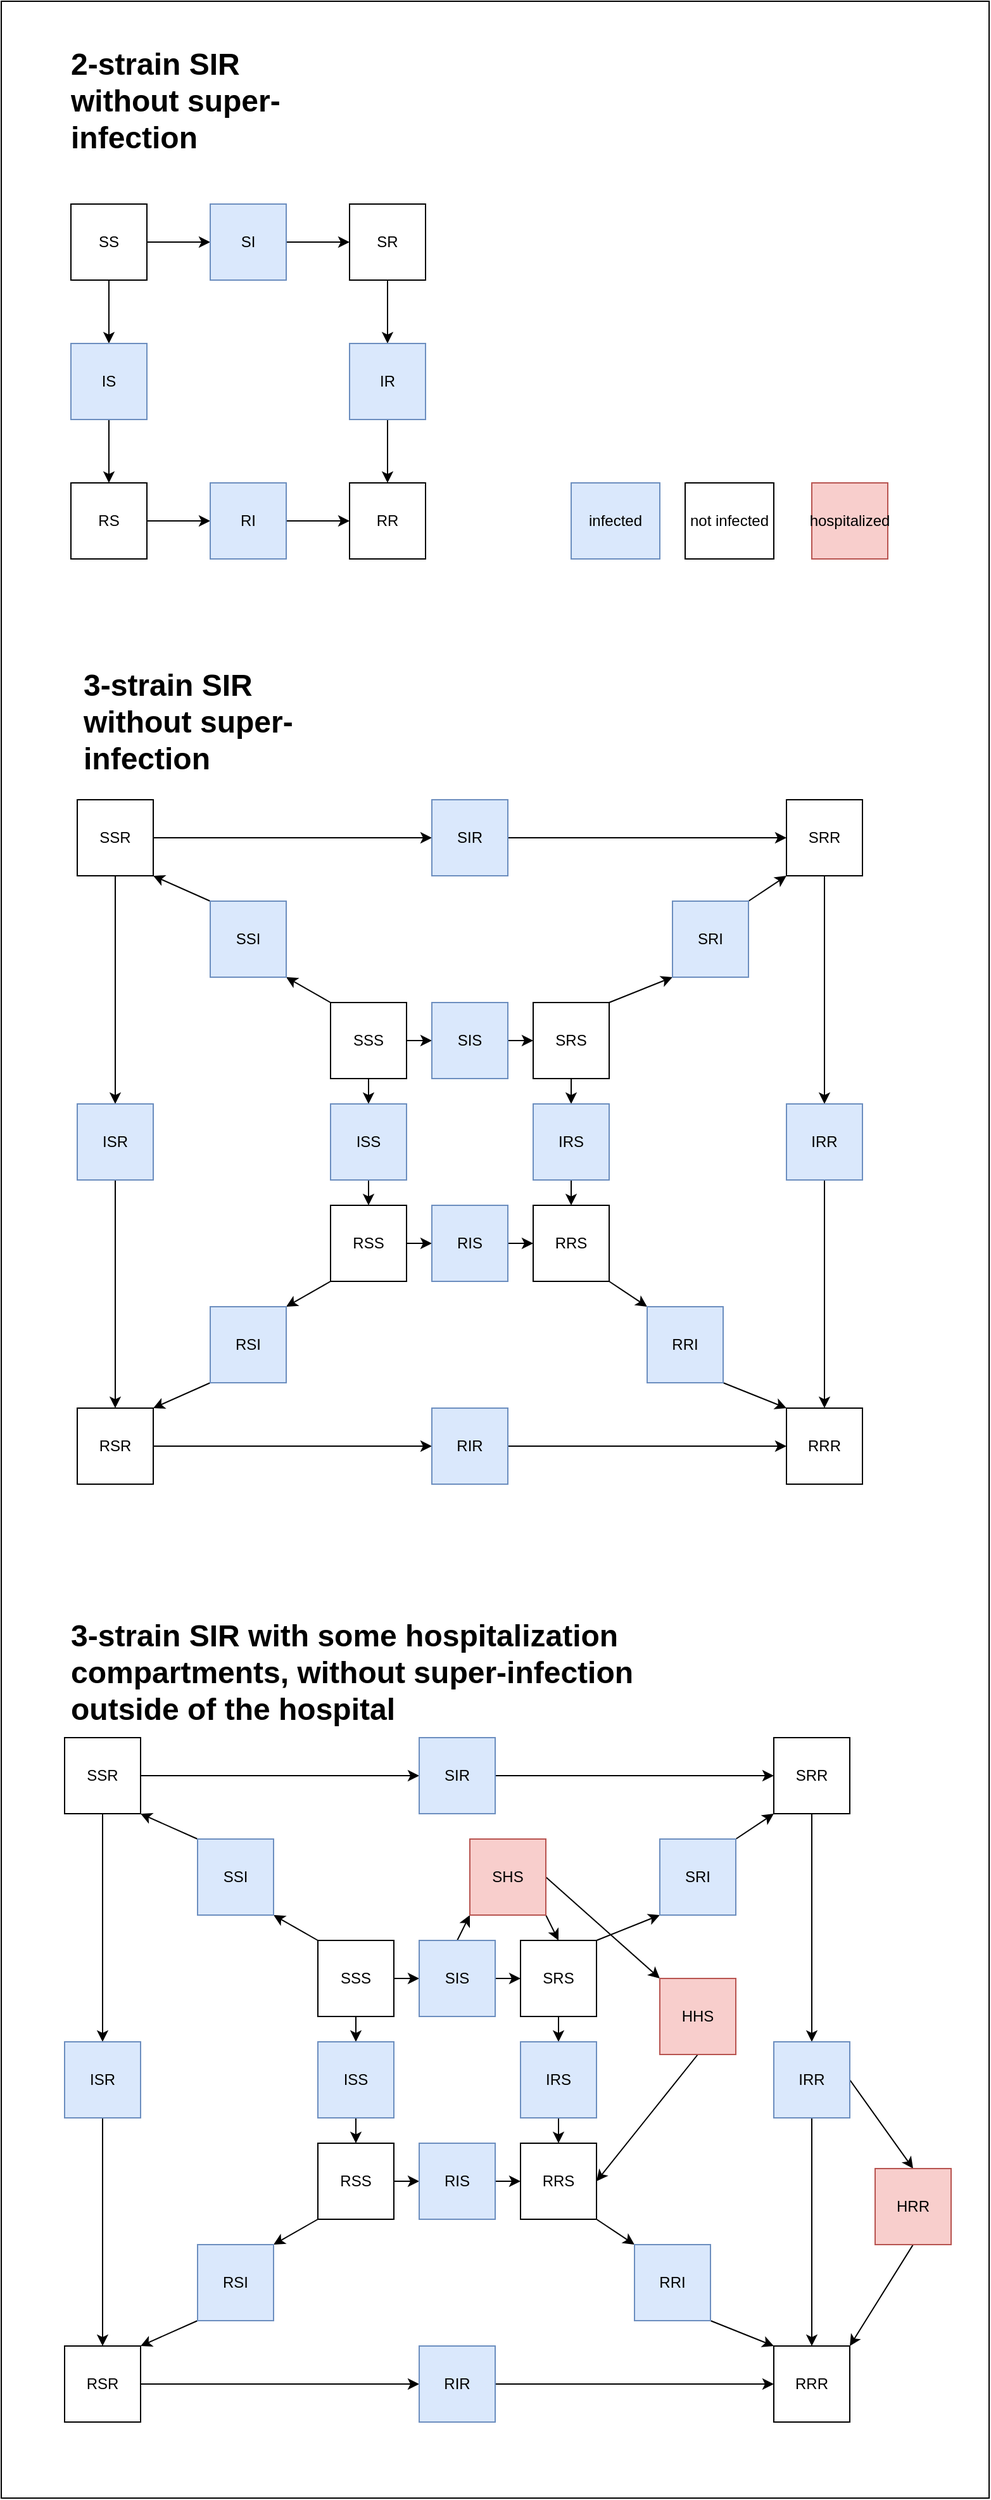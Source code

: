 <mxfile version="20.0.1" type="device"><diagram id="9pLhPjHwQv3uZ8h7ZNZZ" name="Page-1"><mxGraphModel dx="1892" dy="2324" grid="1" gridSize="10" guides="1" tooltips="1" connect="1" arrows="1" fold="1" page="1" pageScale="1" pageWidth="850" pageHeight="1100" math="0" shadow="0"><root><mxCell id="0"/><mxCell id="1" parent="0"/><mxCell id="oQEWFAO7xUo1VoA3h_6--157" value="" style="rounded=0;whiteSpace=wrap;html=1;" vertex="1" parent="1"><mxGeometry x="260" y="-520" width="780" height="1970" as="geometry"/></mxCell><mxCell id="oQEWFAO7xUo1VoA3h_6--18" style="edgeStyle=orthogonalEdgeStyle;rounded=0;orthogonalLoop=1;jettySize=auto;html=1;exitX=1;exitY=0.5;exitDx=0;exitDy=0;entryX=0;entryY=0.5;entryDx=0;entryDy=0;" edge="1" parent="1" source="oQEWFAO7xUo1VoA3h_6--1" target="oQEWFAO7xUo1VoA3h_6--2"><mxGeometry relative="1" as="geometry"/></mxCell><mxCell id="oQEWFAO7xUo1VoA3h_6--20" style="edgeStyle=orthogonalEdgeStyle;rounded=0;orthogonalLoop=1;jettySize=auto;html=1;exitX=0.5;exitY=1;exitDx=0;exitDy=0;entryX=0.5;entryY=0;entryDx=0;entryDy=0;" edge="1" parent="1" source="oQEWFAO7xUo1VoA3h_6--1" target="oQEWFAO7xUo1VoA3h_6--4"><mxGeometry relative="1" as="geometry"/></mxCell><mxCell id="oQEWFAO7xUo1VoA3h_6--74" style="rounded=0;orthogonalLoop=1;jettySize=auto;html=1;exitX=0;exitY=0;exitDx=0;exitDy=0;entryX=1;entryY=1;entryDx=0;entryDy=0;" edge="1" parent="1" source="oQEWFAO7xUo1VoA3h_6--1" target="oQEWFAO7xUo1VoA3h_6--28"><mxGeometry relative="1" as="geometry"/></mxCell><mxCell id="oQEWFAO7xUo1VoA3h_6--1" value="SSS" style="rounded=0;whiteSpace=wrap;html=1;" vertex="1" parent="1"><mxGeometry x="520" y="270" width="60" height="60" as="geometry"/></mxCell><mxCell id="oQEWFAO7xUo1VoA3h_6--19" style="edgeStyle=orthogonalEdgeStyle;rounded=0;orthogonalLoop=1;jettySize=auto;html=1;exitX=1;exitY=0.5;exitDx=0;exitDy=0;entryX=0;entryY=0.5;entryDx=0;entryDy=0;" edge="1" parent="1" source="oQEWFAO7xUo1VoA3h_6--2" target="oQEWFAO7xUo1VoA3h_6--3"><mxGeometry relative="1" as="geometry"/></mxCell><mxCell id="oQEWFAO7xUo1VoA3h_6--2" value="SIS" style="rounded=0;whiteSpace=wrap;html=1;fillColor=#dae8fc;strokeColor=#6c8ebf;" vertex="1" parent="1"><mxGeometry x="600" y="270" width="60" height="60" as="geometry"/></mxCell><mxCell id="oQEWFAO7xUo1VoA3h_6--23" style="edgeStyle=orthogonalEdgeStyle;rounded=0;orthogonalLoop=1;jettySize=auto;html=1;exitX=0.5;exitY=1;exitDx=0;exitDy=0;entryX=0.5;entryY=0;entryDx=0;entryDy=0;" edge="1" parent="1" source="oQEWFAO7xUo1VoA3h_6--3" target="oQEWFAO7xUo1VoA3h_6--6"><mxGeometry relative="1" as="geometry"/></mxCell><mxCell id="oQEWFAO7xUo1VoA3h_6--75" style="rounded=0;orthogonalLoop=1;jettySize=auto;html=1;exitX=1;exitY=0;exitDx=0;exitDy=0;entryX=0;entryY=1;entryDx=0;entryDy=0;" edge="1" parent="1" source="oQEWFAO7xUo1VoA3h_6--3" target="oQEWFAO7xUo1VoA3h_6--32"><mxGeometry relative="1" as="geometry"/></mxCell><mxCell id="oQEWFAO7xUo1VoA3h_6--3" value="SRS" style="rounded=0;whiteSpace=wrap;html=1;" vertex="1" parent="1"><mxGeometry x="680" y="270" width="60" height="60" as="geometry"/></mxCell><mxCell id="oQEWFAO7xUo1VoA3h_6--21" style="edgeStyle=orthogonalEdgeStyle;rounded=0;orthogonalLoop=1;jettySize=auto;html=1;exitX=0.5;exitY=1;exitDx=0;exitDy=0;entryX=0.5;entryY=0;entryDx=0;entryDy=0;" edge="1" parent="1" source="oQEWFAO7xUo1VoA3h_6--4" target="oQEWFAO7xUo1VoA3h_6--14"><mxGeometry relative="1" as="geometry"/></mxCell><mxCell id="oQEWFAO7xUo1VoA3h_6--4" value="ISS" style="rounded=0;whiteSpace=wrap;html=1;fillColor=#dae8fc;strokeColor=#6c8ebf;" vertex="1" parent="1"><mxGeometry x="520" y="350" width="60" height="60" as="geometry"/></mxCell><mxCell id="oQEWFAO7xUo1VoA3h_6--25" style="edgeStyle=orthogonalEdgeStyle;rounded=0;orthogonalLoop=1;jettySize=auto;html=1;exitX=0.5;exitY=1;exitDx=0;exitDy=0;entryX=0.5;entryY=0;entryDx=0;entryDy=0;" edge="1" parent="1" source="oQEWFAO7xUo1VoA3h_6--6" target="oQEWFAO7xUo1VoA3h_6--16"><mxGeometry relative="1" as="geometry"/></mxCell><mxCell id="oQEWFAO7xUo1VoA3h_6--6" value="IRS" style="rounded=0;whiteSpace=wrap;html=1;fillColor=#dae8fc;strokeColor=#6c8ebf;" vertex="1" parent="1"><mxGeometry x="680" y="350" width="60" height="60" as="geometry"/></mxCell><mxCell id="oQEWFAO7xUo1VoA3h_6--22" style="edgeStyle=orthogonalEdgeStyle;rounded=0;orthogonalLoop=1;jettySize=auto;html=1;exitX=1;exitY=0.5;exitDx=0;exitDy=0;entryX=0;entryY=0.5;entryDx=0;entryDy=0;" edge="1" parent="1" source="oQEWFAO7xUo1VoA3h_6--14" target="oQEWFAO7xUo1VoA3h_6--15"><mxGeometry relative="1" as="geometry"/></mxCell><mxCell id="oQEWFAO7xUo1VoA3h_6--76" style="rounded=0;orthogonalLoop=1;jettySize=auto;html=1;exitX=0;exitY=1;exitDx=0;exitDy=0;entryX=1;entryY=0;entryDx=0;entryDy=0;" edge="1" parent="1" source="oQEWFAO7xUo1VoA3h_6--14" target="oQEWFAO7xUo1VoA3h_6--38"><mxGeometry relative="1" as="geometry"/></mxCell><mxCell id="oQEWFAO7xUo1VoA3h_6--14" value="RSS" style="rounded=0;whiteSpace=wrap;html=1;" vertex="1" parent="1"><mxGeometry x="520" y="430" width="60" height="60" as="geometry"/></mxCell><mxCell id="oQEWFAO7xUo1VoA3h_6--24" style="edgeStyle=orthogonalEdgeStyle;rounded=0;orthogonalLoop=1;jettySize=auto;html=1;exitX=1;exitY=0.5;exitDx=0;exitDy=0;entryX=0;entryY=0.5;entryDx=0;entryDy=0;" edge="1" parent="1" source="oQEWFAO7xUo1VoA3h_6--15" target="oQEWFAO7xUo1VoA3h_6--16"><mxGeometry relative="1" as="geometry"/></mxCell><mxCell id="oQEWFAO7xUo1VoA3h_6--15" value="RIS" style="rounded=0;whiteSpace=wrap;html=1;fillColor=#dae8fc;strokeColor=#6c8ebf;" vertex="1" parent="1"><mxGeometry x="600" y="430" width="60" height="60" as="geometry"/></mxCell><mxCell id="oQEWFAO7xUo1VoA3h_6--83" style="edgeStyle=none;rounded=0;orthogonalLoop=1;jettySize=auto;html=1;exitX=1;exitY=1;exitDx=0;exitDy=0;entryX=0;entryY=0;entryDx=0;entryDy=0;" edge="1" parent="1" source="oQEWFAO7xUo1VoA3h_6--16" target="oQEWFAO7xUo1VoA3h_6--41"><mxGeometry relative="1" as="geometry"/></mxCell><mxCell id="oQEWFAO7xUo1VoA3h_6--16" value="RRS" style="rounded=0;whiteSpace=wrap;html=1;" vertex="1" parent="1"><mxGeometry x="680" y="430" width="60" height="60" as="geometry"/></mxCell><mxCell id="oQEWFAO7xUo1VoA3h_6--80" style="edgeStyle=none;rounded=0;orthogonalLoop=1;jettySize=auto;html=1;exitX=0;exitY=0;exitDx=0;exitDy=0;entryX=1;entryY=1;entryDx=0;entryDy=0;" edge="1" parent="1" source="oQEWFAO7xUo1VoA3h_6--28" target="oQEWFAO7xUo1VoA3h_6--60"><mxGeometry relative="1" as="geometry"/></mxCell><mxCell id="oQEWFAO7xUo1VoA3h_6--28" value="SSI" style="rounded=0;whiteSpace=wrap;html=1;fillColor=#dae8fc;strokeColor=#6c8ebf;" vertex="1" parent="1"><mxGeometry x="425" y="190" width="60" height="60" as="geometry"/></mxCell><mxCell id="oQEWFAO7xUo1VoA3h_6--81" style="edgeStyle=none;rounded=0;orthogonalLoop=1;jettySize=auto;html=1;exitX=1;exitY=0;exitDx=0;exitDy=0;entryX=0;entryY=1;entryDx=0;entryDy=0;" edge="1" parent="1" source="oQEWFAO7xUo1VoA3h_6--32" target="oQEWFAO7xUo1VoA3h_6--64"><mxGeometry relative="1" as="geometry"/></mxCell><mxCell id="oQEWFAO7xUo1VoA3h_6--32" value="SRI" style="rounded=0;whiteSpace=wrap;html=1;fillColor=#dae8fc;strokeColor=#6c8ebf;" vertex="1" parent="1"><mxGeometry x="790" y="190" width="60" height="60" as="geometry"/></mxCell><mxCell id="oQEWFAO7xUo1VoA3h_6--78" style="edgeStyle=none;rounded=0;orthogonalLoop=1;jettySize=auto;html=1;exitX=0;exitY=1;exitDx=0;exitDy=0;entryX=1;entryY=0;entryDx=0;entryDy=0;" edge="1" parent="1" source="oQEWFAO7xUo1VoA3h_6--38" target="oQEWFAO7xUo1VoA3h_6--70"><mxGeometry relative="1" as="geometry"/></mxCell><mxCell id="oQEWFAO7xUo1VoA3h_6--38" value="RSI" style="rounded=0;whiteSpace=wrap;html=1;fillColor=#dae8fc;strokeColor=#6c8ebf;" vertex="1" parent="1"><mxGeometry x="425" y="510" width="60" height="60" as="geometry"/></mxCell><mxCell id="oQEWFAO7xUo1VoA3h_6--82" style="edgeStyle=none;rounded=0;orthogonalLoop=1;jettySize=auto;html=1;exitX=1;exitY=1;exitDx=0;exitDy=0;entryX=0;entryY=0;entryDx=0;entryDy=0;" edge="1" parent="1" source="oQEWFAO7xUo1VoA3h_6--41" target="oQEWFAO7xUo1VoA3h_6--73"><mxGeometry relative="1" as="geometry"/></mxCell><mxCell id="oQEWFAO7xUo1VoA3h_6--41" value="RRI" style="rounded=0;whiteSpace=wrap;html=1;fillColor=#dae8fc;strokeColor=#6c8ebf;" vertex="1" parent="1"><mxGeometry x="770" y="510" width="60" height="60" as="geometry"/></mxCell><mxCell id="oQEWFAO7xUo1VoA3h_6--42" style="edgeStyle=orthogonalEdgeStyle;rounded=0;orthogonalLoop=1;jettySize=auto;html=1;exitX=1;exitY=0.5;exitDx=0;exitDy=0;entryX=0;entryY=0.5;entryDx=0;entryDy=0;" edge="1" parent="1" source="oQEWFAO7xUo1VoA3h_6--44" target="oQEWFAO7xUo1VoA3h_6--46"><mxGeometry relative="1" as="geometry"/></mxCell><mxCell id="oQEWFAO7xUo1VoA3h_6--43" style="edgeStyle=orthogonalEdgeStyle;rounded=0;orthogonalLoop=1;jettySize=auto;html=1;exitX=0.5;exitY=1;exitDx=0;exitDy=0;entryX=0.5;entryY=0;entryDx=0;entryDy=0;" edge="1" parent="1" source="oQEWFAO7xUo1VoA3h_6--44" target="oQEWFAO7xUo1VoA3h_6--50"><mxGeometry relative="1" as="geometry"/></mxCell><mxCell id="oQEWFAO7xUo1VoA3h_6--44" value="SS" style="rounded=0;whiteSpace=wrap;html=1;" vertex="1" parent="1"><mxGeometry x="315" y="-360" width="60" height="60" as="geometry"/></mxCell><mxCell id="oQEWFAO7xUo1VoA3h_6--45" style="edgeStyle=orthogonalEdgeStyle;rounded=0;orthogonalLoop=1;jettySize=auto;html=1;exitX=1;exitY=0.5;exitDx=0;exitDy=0;entryX=0;entryY=0.5;entryDx=0;entryDy=0;" edge="1" parent="1" source="oQEWFAO7xUo1VoA3h_6--46" target="oQEWFAO7xUo1VoA3h_6--48"><mxGeometry relative="1" as="geometry"/></mxCell><mxCell id="oQEWFAO7xUo1VoA3h_6--46" value="SI" style="rounded=0;whiteSpace=wrap;html=1;fillColor=#dae8fc;strokeColor=#6c8ebf;" vertex="1" parent="1"><mxGeometry x="425" y="-360" width="60" height="60" as="geometry"/></mxCell><mxCell id="oQEWFAO7xUo1VoA3h_6--47" style="edgeStyle=orthogonalEdgeStyle;rounded=0;orthogonalLoop=1;jettySize=auto;html=1;exitX=0.5;exitY=1;exitDx=0;exitDy=0;entryX=0.5;entryY=0;entryDx=0;entryDy=0;" edge="1" parent="1" source="oQEWFAO7xUo1VoA3h_6--48" target="oQEWFAO7xUo1VoA3h_6--52"><mxGeometry relative="1" as="geometry"/></mxCell><mxCell id="oQEWFAO7xUo1VoA3h_6--48" value="SR" style="rounded=0;whiteSpace=wrap;html=1;" vertex="1" parent="1"><mxGeometry x="535" y="-360" width="60" height="60" as="geometry"/></mxCell><mxCell id="oQEWFAO7xUo1VoA3h_6--49" style="edgeStyle=orthogonalEdgeStyle;rounded=0;orthogonalLoop=1;jettySize=auto;html=1;exitX=0.5;exitY=1;exitDx=0;exitDy=0;entryX=0.5;entryY=0;entryDx=0;entryDy=0;" edge="1" parent="1" source="oQEWFAO7xUo1VoA3h_6--50" target="oQEWFAO7xUo1VoA3h_6--54"><mxGeometry relative="1" as="geometry"/></mxCell><mxCell id="oQEWFAO7xUo1VoA3h_6--50" value="IS" style="rounded=0;whiteSpace=wrap;html=1;fillColor=#dae8fc;strokeColor=#6c8ebf;" vertex="1" parent="1"><mxGeometry x="315" y="-250" width="60" height="60" as="geometry"/></mxCell><mxCell id="oQEWFAO7xUo1VoA3h_6--51" style="edgeStyle=orthogonalEdgeStyle;rounded=0;orthogonalLoop=1;jettySize=auto;html=1;exitX=0.5;exitY=1;exitDx=0;exitDy=0;entryX=0.5;entryY=0;entryDx=0;entryDy=0;" edge="1" parent="1" source="oQEWFAO7xUo1VoA3h_6--52" target="oQEWFAO7xUo1VoA3h_6--57"><mxGeometry relative="1" as="geometry"/></mxCell><mxCell id="oQEWFAO7xUo1VoA3h_6--52" value="IR" style="rounded=0;whiteSpace=wrap;html=1;fillColor=#dae8fc;strokeColor=#6c8ebf;" vertex="1" parent="1"><mxGeometry x="535" y="-250" width="60" height="60" as="geometry"/></mxCell><mxCell id="oQEWFAO7xUo1VoA3h_6--53" style="edgeStyle=orthogonalEdgeStyle;rounded=0;orthogonalLoop=1;jettySize=auto;html=1;exitX=1;exitY=0.5;exitDx=0;exitDy=0;entryX=0;entryY=0.5;entryDx=0;entryDy=0;" edge="1" parent="1" source="oQEWFAO7xUo1VoA3h_6--54" target="oQEWFAO7xUo1VoA3h_6--56"><mxGeometry relative="1" as="geometry"/></mxCell><mxCell id="oQEWFAO7xUo1VoA3h_6--54" value="RS" style="rounded=0;whiteSpace=wrap;html=1;" vertex="1" parent="1"><mxGeometry x="315" y="-140" width="60" height="60" as="geometry"/></mxCell><mxCell id="oQEWFAO7xUo1VoA3h_6--55" style="edgeStyle=orthogonalEdgeStyle;rounded=0;orthogonalLoop=1;jettySize=auto;html=1;exitX=1;exitY=0.5;exitDx=0;exitDy=0;entryX=0;entryY=0.5;entryDx=0;entryDy=0;" edge="1" parent="1" source="oQEWFAO7xUo1VoA3h_6--56" target="oQEWFAO7xUo1VoA3h_6--57"><mxGeometry relative="1" as="geometry"/></mxCell><mxCell id="oQEWFAO7xUo1VoA3h_6--56" value="RI" style="rounded=0;whiteSpace=wrap;html=1;fillColor=#dae8fc;strokeColor=#6c8ebf;" vertex="1" parent="1"><mxGeometry x="425" y="-140" width="60" height="60" as="geometry"/></mxCell><mxCell id="oQEWFAO7xUo1VoA3h_6--57" value="RR" style="rounded=0;whiteSpace=wrap;html=1;" vertex="1" parent="1"><mxGeometry x="535" y="-140" width="60" height="60" as="geometry"/></mxCell><mxCell id="oQEWFAO7xUo1VoA3h_6--58" style="edgeStyle=orthogonalEdgeStyle;rounded=0;orthogonalLoop=1;jettySize=auto;html=1;exitX=1;exitY=0.5;exitDx=0;exitDy=0;entryX=0;entryY=0.5;entryDx=0;entryDy=0;" edge="1" parent="1" source="oQEWFAO7xUo1VoA3h_6--60" target="oQEWFAO7xUo1VoA3h_6--62"><mxGeometry relative="1" as="geometry"/></mxCell><mxCell id="oQEWFAO7xUo1VoA3h_6--59" style="edgeStyle=orthogonalEdgeStyle;rounded=0;orthogonalLoop=1;jettySize=auto;html=1;exitX=0.5;exitY=1;exitDx=0;exitDy=0;entryX=0.5;entryY=0;entryDx=0;entryDy=0;" edge="1" parent="1" source="oQEWFAO7xUo1VoA3h_6--60" target="oQEWFAO7xUo1VoA3h_6--66"><mxGeometry relative="1" as="geometry"/></mxCell><mxCell id="oQEWFAO7xUo1VoA3h_6--60" value="SSR" style="rounded=0;whiteSpace=wrap;html=1;" vertex="1" parent="1"><mxGeometry x="320" y="110" width="60" height="60" as="geometry"/></mxCell><mxCell id="oQEWFAO7xUo1VoA3h_6--61" style="edgeStyle=orthogonalEdgeStyle;rounded=0;orthogonalLoop=1;jettySize=auto;html=1;exitX=1;exitY=0.5;exitDx=0;exitDy=0;entryX=0;entryY=0.5;entryDx=0;entryDy=0;" edge="1" parent="1" source="oQEWFAO7xUo1VoA3h_6--62" target="oQEWFAO7xUo1VoA3h_6--64"><mxGeometry relative="1" as="geometry"/></mxCell><mxCell id="oQEWFAO7xUo1VoA3h_6--62" value="SIR" style="rounded=0;whiteSpace=wrap;html=1;fillColor=#dae8fc;strokeColor=#6c8ebf;" vertex="1" parent="1"><mxGeometry x="600" y="110" width="60" height="60" as="geometry"/></mxCell><mxCell id="oQEWFAO7xUo1VoA3h_6--63" style="edgeStyle=orthogonalEdgeStyle;rounded=0;orthogonalLoop=1;jettySize=auto;html=1;exitX=0.5;exitY=1;exitDx=0;exitDy=0;entryX=0.5;entryY=0;entryDx=0;entryDy=0;" edge="1" parent="1" source="oQEWFAO7xUo1VoA3h_6--64" target="oQEWFAO7xUo1VoA3h_6--68"><mxGeometry relative="1" as="geometry"/></mxCell><mxCell id="oQEWFAO7xUo1VoA3h_6--64" value="SRR" style="rounded=0;whiteSpace=wrap;html=1;" vertex="1" parent="1"><mxGeometry x="880" y="110" width="60" height="60" as="geometry"/></mxCell><mxCell id="oQEWFAO7xUo1VoA3h_6--65" style="edgeStyle=orthogonalEdgeStyle;rounded=0;orthogonalLoop=1;jettySize=auto;html=1;exitX=0.5;exitY=1;exitDx=0;exitDy=0;entryX=0.5;entryY=0;entryDx=0;entryDy=0;" edge="1" parent="1" source="oQEWFAO7xUo1VoA3h_6--66" target="oQEWFAO7xUo1VoA3h_6--70"><mxGeometry relative="1" as="geometry"/></mxCell><mxCell id="oQEWFAO7xUo1VoA3h_6--66" value="ISR" style="rounded=0;whiteSpace=wrap;html=1;fillColor=#dae8fc;strokeColor=#6c8ebf;" vertex="1" parent="1"><mxGeometry x="320" y="350" width="60" height="60" as="geometry"/></mxCell><mxCell id="oQEWFAO7xUo1VoA3h_6--67" style="edgeStyle=orthogonalEdgeStyle;rounded=0;orthogonalLoop=1;jettySize=auto;html=1;exitX=0.5;exitY=1;exitDx=0;exitDy=0;entryX=0.5;entryY=0;entryDx=0;entryDy=0;" edge="1" parent="1" source="oQEWFAO7xUo1VoA3h_6--68" target="oQEWFAO7xUo1VoA3h_6--73"><mxGeometry relative="1" as="geometry"/></mxCell><mxCell id="oQEWFAO7xUo1VoA3h_6--68" value="IRR" style="rounded=0;whiteSpace=wrap;html=1;fillColor=#dae8fc;strokeColor=#6c8ebf;" vertex="1" parent="1"><mxGeometry x="880" y="350" width="60" height="60" as="geometry"/></mxCell><mxCell id="oQEWFAO7xUo1VoA3h_6--69" style="edgeStyle=orthogonalEdgeStyle;rounded=0;orthogonalLoop=1;jettySize=auto;html=1;exitX=1;exitY=0.5;exitDx=0;exitDy=0;entryX=0;entryY=0.5;entryDx=0;entryDy=0;" edge="1" parent="1" source="oQEWFAO7xUo1VoA3h_6--70" target="oQEWFAO7xUo1VoA3h_6--72"><mxGeometry relative="1" as="geometry"/></mxCell><mxCell id="oQEWFAO7xUo1VoA3h_6--70" value="RSR" style="rounded=0;whiteSpace=wrap;html=1;" vertex="1" parent="1"><mxGeometry x="320" y="590" width="60" height="60" as="geometry"/></mxCell><mxCell id="oQEWFAO7xUo1VoA3h_6--71" style="edgeStyle=orthogonalEdgeStyle;rounded=0;orthogonalLoop=1;jettySize=auto;html=1;exitX=1;exitY=0.5;exitDx=0;exitDy=0;entryX=0;entryY=0.5;entryDx=0;entryDy=0;" edge="1" parent="1" source="oQEWFAO7xUo1VoA3h_6--72" target="oQEWFAO7xUo1VoA3h_6--73"><mxGeometry relative="1" as="geometry"/></mxCell><mxCell id="oQEWFAO7xUo1VoA3h_6--72" value="RIR" style="rounded=0;whiteSpace=wrap;html=1;fillColor=#dae8fc;strokeColor=#6c8ebf;" vertex="1" parent="1"><mxGeometry x="600" y="590" width="60" height="60" as="geometry"/></mxCell><mxCell id="oQEWFAO7xUo1VoA3h_6--73" value="RRR" style="rounded=0;whiteSpace=wrap;html=1;" vertex="1" parent="1"><mxGeometry x="880" y="590" width="60" height="60" as="geometry"/></mxCell><mxCell id="oQEWFAO7xUo1VoA3h_6--84" value="infected" style="rounded=0;whiteSpace=wrap;html=1;fillColor=#dae8fc;strokeColor=#6c8ebf;" vertex="1" parent="1"><mxGeometry x="710" y="-140" width="70" height="60" as="geometry"/></mxCell><mxCell id="oQEWFAO7xUo1VoA3h_6--85" value="not infected" style="rounded=0;whiteSpace=wrap;html=1;" vertex="1" parent="1"><mxGeometry x="800" y="-140" width="70" height="60" as="geometry"/></mxCell><mxCell id="oQEWFAO7xUo1VoA3h_6--86" style="edgeStyle=orthogonalEdgeStyle;rounded=0;orthogonalLoop=1;jettySize=auto;html=1;exitX=1;exitY=0.5;exitDx=0;exitDy=0;entryX=0;entryY=0.5;entryDx=0;entryDy=0;" edge="1" parent="1" source="oQEWFAO7xUo1VoA3h_6--89" target="oQEWFAO7xUo1VoA3h_6--91"><mxGeometry relative="1" as="geometry"/></mxCell><mxCell id="oQEWFAO7xUo1VoA3h_6--87" style="edgeStyle=orthogonalEdgeStyle;rounded=0;orthogonalLoop=1;jettySize=auto;html=1;exitX=0.5;exitY=1;exitDx=0;exitDy=0;entryX=0.5;entryY=0;entryDx=0;entryDy=0;" edge="1" parent="1" source="oQEWFAO7xUo1VoA3h_6--89" target="oQEWFAO7xUo1VoA3h_6--96"><mxGeometry relative="1" as="geometry"/></mxCell><mxCell id="oQEWFAO7xUo1VoA3h_6--88" style="rounded=0;orthogonalLoop=1;jettySize=auto;html=1;exitX=0;exitY=0;exitDx=0;exitDy=0;entryX=1;entryY=1;entryDx=0;entryDy=0;" edge="1" parent="1" source="oQEWFAO7xUo1VoA3h_6--89" target="oQEWFAO7xUo1VoA3h_6--107"><mxGeometry relative="1" as="geometry"/></mxCell><mxCell id="oQEWFAO7xUo1VoA3h_6--89" value="SSS" style="rounded=0;whiteSpace=wrap;html=1;" vertex="1" parent="1"><mxGeometry x="510" y="1010" width="60" height="60" as="geometry"/></mxCell><mxCell id="oQEWFAO7xUo1VoA3h_6--90" style="edgeStyle=orthogonalEdgeStyle;rounded=0;orthogonalLoop=1;jettySize=auto;html=1;exitX=1;exitY=0.5;exitDx=0;exitDy=0;entryX=0;entryY=0.5;entryDx=0;entryDy=0;" edge="1" parent="1" source="oQEWFAO7xUo1VoA3h_6--91" target="oQEWFAO7xUo1VoA3h_6--94"><mxGeometry relative="1" as="geometry"/></mxCell><mxCell id="oQEWFAO7xUo1VoA3h_6--149" style="edgeStyle=none;rounded=0;orthogonalLoop=1;jettySize=auto;html=1;exitX=0.5;exitY=0;exitDx=0;exitDy=0;entryX=0;entryY=1;entryDx=0;entryDy=0;startArrow=none;startFill=0;endArrow=classic;endFill=1;" edge="1" parent="1" source="oQEWFAO7xUo1VoA3h_6--91" target="oQEWFAO7xUo1VoA3h_6--133"><mxGeometry relative="1" as="geometry"/></mxCell><mxCell id="oQEWFAO7xUo1VoA3h_6--91" value="SIS" style="rounded=0;whiteSpace=wrap;html=1;fillColor=#dae8fc;strokeColor=#6c8ebf;" vertex="1" parent="1"><mxGeometry x="590" y="1010" width="60" height="60" as="geometry"/></mxCell><mxCell id="oQEWFAO7xUo1VoA3h_6--92" style="edgeStyle=orthogonalEdgeStyle;rounded=0;orthogonalLoop=1;jettySize=auto;html=1;exitX=0.5;exitY=1;exitDx=0;exitDy=0;entryX=0.5;entryY=0;entryDx=0;entryDy=0;" edge="1" parent="1" source="oQEWFAO7xUo1VoA3h_6--94" target="oQEWFAO7xUo1VoA3h_6--98"><mxGeometry relative="1" as="geometry"/></mxCell><mxCell id="oQEWFAO7xUo1VoA3h_6--93" style="rounded=0;orthogonalLoop=1;jettySize=auto;html=1;exitX=1;exitY=0;exitDx=0;exitDy=0;entryX=0;entryY=1;entryDx=0;entryDy=0;" edge="1" parent="1" source="oQEWFAO7xUo1VoA3h_6--94" target="oQEWFAO7xUo1VoA3h_6--109"><mxGeometry relative="1" as="geometry"/></mxCell><mxCell id="oQEWFAO7xUo1VoA3h_6--94" value="SRS" style="rounded=0;whiteSpace=wrap;html=1;" vertex="1" parent="1"><mxGeometry x="670" y="1010" width="60" height="60" as="geometry"/></mxCell><mxCell id="oQEWFAO7xUo1VoA3h_6--95" style="edgeStyle=orthogonalEdgeStyle;rounded=0;orthogonalLoop=1;jettySize=auto;html=1;exitX=0.5;exitY=1;exitDx=0;exitDy=0;entryX=0.5;entryY=0;entryDx=0;entryDy=0;" edge="1" parent="1" source="oQEWFAO7xUo1VoA3h_6--96" target="oQEWFAO7xUo1VoA3h_6--101"><mxGeometry relative="1" as="geometry"/></mxCell><mxCell id="oQEWFAO7xUo1VoA3h_6--96" value="ISS" style="rounded=0;whiteSpace=wrap;html=1;fillColor=#dae8fc;strokeColor=#6c8ebf;" vertex="1" parent="1"><mxGeometry x="510" y="1090" width="60" height="60" as="geometry"/></mxCell><mxCell id="oQEWFAO7xUo1VoA3h_6--97" style="edgeStyle=orthogonalEdgeStyle;rounded=0;orthogonalLoop=1;jettySize=auto;html=1;exitX=0.5;exitY=1;exitDx=0;exitDy=0;entryX=0.5;entryY=0;entryDx=0;entryDy=0;" edge="1" parent="1" source="oQEWFAO7xUo1VoA3h_6--98" target="oQEWFAO7xUo1VoA3h_6--105"><mxGeometry relative="1" as="geometry"/></mxCell><mxCell id="oQEWFAO7xUo1VoA3h_6--98" value="IRS" style="rounded=0;whiteSpace=wrap;html=1;fillColor=#dae8fc;strokeColor=#6c8ebf;" vertex="1" parent="1"><mxGeometry x="670" y="1090" width="60" height="60" as="geometry"/></mxCell><mxCell id="oQEWFAO7xUo1VoA3h_6--99" style="edgeStyle=orthogonalEdgeStyle;rounded=0;orthogonalLoop=1;jettySize=auto;html=1;exitX=1;exitY=0.5;exitDx=0;exitDy=0;entryX=0;entryY=0.5;entryDx=0;entryDy=0;" edge="1" parent="1" source="oQEWFAO7xUo1VoA3h_6--101" target="oQEWFAO7xUo1VoA3h_6--103"><mxGeometry relative="1" as="geometry"/></mxCell><mxCell id="oQEWFAO7xUo1VoA3h_6--100" style="rounded=0;orthogonalLoop=1;jettySize=auto;html=1;exitX=0;exitY=1;exitDx=0;exitDy=0;entryX=1;entryY=0;entryDx=0;entryDy=0;" edge="1" parent="1" source="oQEWFAO7xUo1VoA3h_6--101" target="oQEWFAO7xUo1VoA3h_6--111"><mxGeometry relative="1" as="geometry"/></mxCell><mxCell id="oQEWFAO7xUo1VoA3h_6--101" value="RSS" style="rounded=0;whiteSpace=wrap;html=1;" vertex="1" parent="1"><mxGeometry x="510" y="1170" width="60" height="60" as="geometry"/></mxCell><mxCell id="oQEWFAO7xUo1VoA3h_6--102" style="edgeStyle=orthogonalEdgeStyle;rounded=0;orthogonalLoop=1;jettySize=auto;html=1;exitX=1;exitY=0.5;exitDx=0;exitDy=0;entryX=0;entryY=0.5;entryDx=0;entryDy=0;" edge="1" parent="1" source="oQEWFAO7xUo1VoA3h_6--103" target="oQEWFAO7xUo1VoA3h_6--105"><mxGeometry relative="1" as="geometry"/></mxCell><mxCell id="oQEWFAO7xUo1VoA3h_6--103" value="RIS" style="rounded=0;whiteSpace=wrap;html=1;fillColor=#dae8fc;strokeColor=#6c8ebf;" vertex="1" parent="1"><mxGeometry x="590" y="1170" width="60" height="60" as="geometry"/></mxCell><mxCell id="oQEWFAO7xUo1VoA3h_6--104" style="edgeStyle=none;rounded=0;orthogonalLoop=1;jettySize=auto;html=1;exitX=1;exitY=1;exitDx=0;exitDy=0;entryX=0;entryY=0;entryDx=0;entryDy=0;" edge="1" parent="1" source="oQEWFAO7xUo1VoA3h_6--105" target="oQEWFAO7xUo1VoA3h_6--113"><mxGeometry relative="1" as="geometry"/></mxCell><mxCell id="oQEWFAO7xUo1VoA3h_6--105" value="RRS" style="rounded=0;whiteSpace=wrap;html=1;" vertex="1" parent="1"><mxGeometry x="670" y="1170" width="60" height="60" as="geometry"/></mxCell><mxCell id="oQEWFAO7xUo1VoA3h_6--106" style="edgeStyle=none;rounded=0;orthogonalLoop=1;jettySize=auto;html=1;exitX=0;exitY=0;exitDx=0;exitDy=0;entryX=1;entryY=1;entryDx=0;entryDy=0;" edge="1" parent="1" source="oQEWFAO7xUo1VoA3h_6--107" target="oQEWFAO7xUo1VoA3h_6--116"><mxGeometry relative="1" as="geometry"/></mxCell><mxCell id="oQEWFAO7xUo1VoA3h_6--107" value="SSI" style="rounded=0;whiteSpace=wrap;html=1;fillColor=#dae8fc;strokeColor=#6c8ebf;" vertex="1" parent="1"><mxGeometry x="415" y="930" width="60" height="60" as="geometry"/></mxCell><mxCell id="oQEWFAO7xUo1VoA3h_6--108" style="edgeStyle=none;rounded=0;orthogonalLoop=1;jettySize=auto;html=1;exitX=1;exitY=0;exitDx=0;exitDy=0;entryX=0;entryY=1;entryDx=0;entryDy=0;" edge="1" parent="1" source="oQEWFAO7xUo1VoA3h_6--109" target="oQEWFAO7xUo1VoA3h_6--120"><mxGeometry relative="1" as="geometry"/></mxCell><mxCell id="oQEWFAO7xUo1VoA3h_6--109" value="SRI" style="rounded=0;whiteSpace=wrap;html=1;fillColor=#dae8fc;strokeColor=#6c8ebf;" vertex="1" parent="1"><mxGeometry x="780" y="930" width="60" height="60" as="geometry"/></mxCell><mxCell id="oQEWFAO7xUo1VoA3h_6--110" style="edgeStyle=none;rounded=0;orthogonalLoop=1;jettySize=auto;html=1;exitX=0;exitY=1;exitDx=0;exitDy=0;entryX=1;entryY=0;entryDx=0;entryDy=0;" edge="1" parent="1" source="oQEWFAO7xUo1VoA3h_6--111" target="oQEWFAO7xUo1VoA3h_6--126"><mxGeometry relative="1" as="geometry"/></mxCell><mxCell id="oQEWFAO7xUo1VoA3h_6--111" value="RSI" style="rounded=0;whiteSpace=wrap;html=1;fillColor=#dae8fc;strokeColor=#6c8ebf;" vertex="1" parent="1"><mxGeometry x="415" y="1250" width="60" height="60" as="geometry"/></mxCell><mxCell id="oQEWFAO7xUo1VoA3h_6--112" style="edgeStyle=none;rounded=0;orthogonalLoop=1;jettySize=auto;html=1;exitX=1;exitY=1;exitDx=0;exitDy=0;entryX=0;entryY=0;entryDx=0;entryDy=0;" edge="1" parent="1" source="oQEWFAO7xUo1VoA3h_6--113" target="oQEWFAO7xUo1VoA3h_6--129"><mxGeometry relative="1" as="geometry"/></mxCell><mxCell id="oQEWFAO7xUo1VoA3h_6--113" value="RRI" style="rounded=0;whiteSpace=wrap;html=1;fillColor=#dae8fc;strokeColor=#6c8ebf;" vertex="1" parent="1"><mxGeometry x="760" y="1250" width="60" height="60" as="geometry"/></mxCell><mxCell id="oQEWFAO7xUo1VoA3h_6--114" style="edgeStyle=orthogonalEdgeStyle;rounded=0;orthogonalLoop=1;jettySize=auto;html=1;exitX=1;exitY=0.5;exitDx=0;exitDy=0;entryX=0;entryY=0.5;entryDx=0;entryDy=0;" edge="1" parent="1" source="oQEWFAO7xUo1VoA3h_6--116" target="oQEWFAO7xUo1VoA3h_6--118"><mxGeometry relative="1" as="geometry"/></mxCell><mxCell id="oQEWFAO7xUo1VoA3h_6--115" style="edgeStyle=orthogonalEdgeStyle;rounded=0;orthogonalLoop=1;jettySize=auto;html=1;exitX=0.5;exitY=1;exitDx=0;exitDy=0;entryX=0.5;entryY=0;entryDx=0;entryDy=0;" edge="1" parent="1" source="oQEWFAO7xUo1VoA3h_6--116" target="oQEWFAO7xUo1VoA3h_6--122"><mxGeometry relative="1" as="geometry"/></mxCell><mxCell id="oQEWFAO7xUo1VoA3h_6--116" value="SSR" style="rounded=0;whiteSpace=wrap;html=1;" vertex="1" parent="1"><mxGeometry x="310" y="850" width="60" height="60" as="geometry"/></mxCell><mxCell id="oQEWFAO7xUo1VoA3h_6--117" style="edgeStyle=orthogonalEdgeStyle;rounded=0;orthogonalLoop=1;jettySize=auto;html=1;exitX=1;exitY=0.5;exitDx=0;exitDy=0;entryX=0;entryY=0.5;entryDx=0;entryDy=0;" edge="1" parent="1" source="oQEWFAO7xUo1VoA3h_6--118" target="oQEWFAO7xUo1VoA3h_6--120"><mxGeometry relative="1" as="geometry"/></mxCell><mxCell id="oQEWFAO7xUo1VoA3h_6--118" value="SIR" style="rounded=0;whiteSpace=wrap;html=1;fillColor=#dae8fc;strokeColor=#6c8ebf;" vertex="1" parent="1"><mxGeometry x="590" y="850" width="60" height="60" as="geometry"/></mxCell><mxCell id="oQEWFAO7xUo1VoA3h_6--119" style="edgeStyle=orthogonalEdgeStyle;rounded=0;orthogonalLoop=1;jettySize=auto;html=1;exitX=0.5;exitY=1;exitDx=0;exitDy=0;entryX=0.5;entryY=0;entryDx=0;entryDy=0;" edge="1" parent="1" source="oQEWFAO7xUo1VoA3h_6--120" target="oQEWFAO7xUo1VoA3h_6--124"><mxGeometry relative="1" as="geometry"/></mxCell><mxCell id="oQEWFAO7xUo1VoA3h_6--120" value="SRR" style="rounded=0;whiteSpace=wrap;html=1;" vertex="1" parent="1"><mxGeometry x="870" y="850" width="60" height="60" as="geometry"/></mxCell><mxCell id="oQEWFAO7xUo1VoA3h_6--121" style="edgeStyle=orthogonalEdgeStyle;rounded=0;orthogonalLoop=1;jettySize=auto;html=1;exitX=0.5;exitY=1;exitDx=0;exitDy=0;entryX=0.5;entryY=0;entryDx=0;entryDy=0;" edge="1" parent="1" source="oQEWFAO7xUo1VoA3h_6--122" target="oQEWFAO7xUo1VoA3h_6--126"><mxGeometry relative="1" as="geometry"/></mxCell><mxCell id="oQEWFAO7xUo1VoA3h_6--122" value="ISR" style="rounded=0;whiteSpace=wrap;html=1;fillColor=#dae8fc;strokeColor=#6c8ebf;" vertex="1" parent="1"><mxGeometry x="310" y="1090" width="60" height="60" as="geometry"/></mxCell><mxCell id="oQEWFAO7xUo1VoA3h_6--123" style="edgeStyle=orthogonalEdgeStyle;rounded=0;orthogonalLoop=1;jettySize=auto;html=1;exitX=0.5;exitY=1;exitDx=0;exitDy=0;entryX=0.5;entryY=0;entryDx=0;entryDy=0;" edge="1" parent="1" source="oQEWFAO7xUo1VoA3h_6--124" target="oQEWFAO7xUo1VoA3h_6--129"><mxGeometry relative="1" as="geometry"/></mxCell><mxCell id="oQEWFAO7xUo1VoA3h_6--131" style="edgeStyle=none;rounded=0;orthogonalLoop=1;jettySize=auto;html=1;exitX=1;exitY=0.5;exitDx=0;exitDy=0;entryX=0.5;entryY=0;entryDx=0;entryDy=0;" edge="1" parent="1" source="oQEWFAO7xUo1VoA3h_6--124" target="oQEWFAO7xUo1VoA3h_6--130"><mxGeometry relative="1" as="geometry"/></mxCell><mxCell id="oQEWFAO7xUo1VoA3h_6--124" value="IRR" style="rounded=0;whiteSpace=wrap;html=1;fillColor=#dae8fc;strokeColor=#6c8ebf;" vertex="1" parent="1"><mxGeometry x="870" y="1090" width="60" height="60" as="geometry"/></mxCell><mxCell id="oQEWFAO7xUo1VoA3h_6--125" style="edgeStyle=orthogonalEdgeStyle;rounded=0;orthogonalLoop=1;jettySize=auto;html=1;exitX=1;exitY=0.5;exitDx=0;exitDy=0;entryX=0;entryY=0.5;entryDx=0;entryDy=0;" edge="1" parent="1" source="oQEWFAO7xUo1VoA3h_6--126" target="oQEWFAO7xUo1VoA3h_6--128"><mxGeometry relative="1" as="geometry"/></mxCell><mxCell id="oQEWFAO7xUo1VoA3h_6--126" value="RSR" style="rounded=0;whiteSpace=wrap;html=1;" vertex="1" parent="1"><mxGeometry x="310" y="1330" width="60" height="60" as="geometry"/></mxCell><mxCell id="oQEWFAO7xUo1VoA3h_6--127" style="edgeStyle=orthogonalEdgeStyle;rounded=0;orthogonalLoop=1;jettySize=auto;html=1;exitX=1;exitY=0.5;exitDx=0;exitDy=0;entryX=0;entryY=0.5;entryDx=0;entryDy=0;" edge="1" parent="1" source="oQEWFAO7xUo1VoA3h_6--128" target="oQEWFAO7xUo1VoA3h_6--129"><mxGeometry relative="1" as="geometry"/></mxCell><mxCell id="oQEWFAO7xUo1VoA3h_6--128" value="RIR" style="rounded=0;whiteSpace=wrap;html=1;fillColor=#dae8fc;strokeColor=#6c8ebf;" vertex="1" parent="1"><mxGeometry x="590" y="1330" width="60" height="60" as="geometry"/></mxCell><mxCell id="oQEWFAO7xUo1VoA3h_6--129" value="RRR" style="rounded=0;whiteSpace=wrap;html=1;" vertex="1" parent="1"><mxGeometry x="870" y="1330" width="60" height="60" as="geometry"/></mxCell><mxCell id="oQEWFAO7xUo1VoA3h_6--132" style="edgeStyle=none;rounded=0;orthogonalLoop=1;jettySize=auto;html=1;exitX=0.5;exitY=1;exitDx=0;exitDy=0;entryX=1;entryY=0;entryDx=0;entryDy=0;" edge="1" parent="1" source="oQEWFAO7xUo1VoA3h_6--130" target="oQEWFAO7xUo1VoA3h_6--129"><mxGeometry relative="1" as="geometry"/></mxCell><mxCell id="oQEWFAO7xUo1VoA3h_6--130" value="HRR" style="rounded=0;whiteSpace=wrap;html=1;fillColor=#f8cecc;strokeColor=#b85450;" vertex="1" parent="1"><mxGeometry x="950" y="1190" width="60" height="60" as="geometry"/></mxCell><mxCell id="oQEWFAO7xUo1VoA3h_6--150" style="edgeStyle=none;rounded=0;orthogonalLoop=1;jettySize=auto;html=1;exitX=1;exitY=1;exitDx=0;exitDy=0;entryX=0.5;entryY=0;entryDx=0;entryDy=0;startArrow=none;startFill=0;endArrow=classic;endFill=1;" edge="1" parent="1" source="oQEWFAO7xUo1VoA3h_6--133" target="oQEWFAO7xUo1VoA3h_6--94"><mxGeometry relative="1" as="geometry"/></mxCell><mxCell id="oQEWFAO7xUo1VoA3h_6--151" style="edgeStyle=none;rounded=0;orthogonalLoop=1;jettySize=auto;html=1;exitX=1;exitY=0.5;exitDx=0;exitDy=0;entryX=0;entryY=0;entryDx=0;entryDy=0;startArrow=none;startFill=0;endArrow=classic;endFill=1;" edge="1" parent="1" source="oQEWFAO7xUo1VoA3h_6--133" target="oQEWFAO7xUo1VoA3h_6--141"><mxGeometry relative="1" as="geometry"/></mxCell><mxCell id="oQEWFAO7xUo1VoA3h_6--133" value="SHS" style="rounded=0;whiteSpace=wrap;html=1;fillColor=#f8cecc;strokeColor=#b85450;" vertex="1" parent="1"><mxGeometry x="630" y="930" width="60" height="60" as="geometry"/></mxCell><mxCell id="oQEWFAO7xUo1VoA3h_6--147" style="edgeStyle=none;rounded=0;orthogonalLoop=1;jettySize=auto;html=1;exitX=0.5;exitY=1;exitDx=0;exitDy=0;entryX=1;entryY=0.5;entryDx=0;entryDy=0;startArrow=none;startFill=0;endArrow=classic;endFill=1;" edge="1" parent="1" source="oQEWFAO7xUo1VoA3h_6--141" target="oQEWFAO7xUo1VoA3h_6--105"><mxGeometry relative="1" as="geometry"/></mxCell><mxCell id="oQEWFAO7xUo1VoA3h_6--141" value="HHS" style="rounded=0;whiteSpace=wrap;html=1;fillColor=#f8cecc;strokeColor=#b85450;" vertex="1" parent="1"><mxGeometry x="780" y="1040" width="60" height="60" as="geometry"/></mxCell><mxCell id="oQEWFAO7xUo1VoA3h_6--153" value="&lt;h1&gt;2-strain SIR without super-infection&lt;br&gt;&lt;/h1&gt;" style="text;html=1;strokeColor=none;fillColor=none;spacing=5;spacingTop=-20;whiteSpace=wrap;overflow=hidden;rounded=0;" vertex="1" parent="1"><mxGeometry x="310" y="-490" width="190" height="120" as="geometry"/></mxCell><mxCell id="oQEWFAO7xUo1VoA3h_6--154" value="&lt;h1&gt;3-strain SIR without super-infection&lt;br&gt;&lt;/h1&gt;" style="text;html=1;strokeColor=none;fillColor=none;spacing=5;spacingTop=-20;whiteSpace=wrap;overflow=hidden;rounded=0;" vertex="1" parent="1"><mxGeometry x="320" width="190" height="120" as="geometry"/></mxCell><mxCell id="oQEWFAO7xUo1VoA3h_6--155" value="&lt;h1&gt;3-strain SIR with some hospitalization compartments, without super-infection outside of the hospital&lt;br&gt;&lt;/h1&gt;" style="text;html=1;strokeColor=none;fillColor=none;spacing=5;spacingTop=-20;whiteSpace=wrap;overflow=hidden;rounded=0;" vertex="1" parent="1"><mxGeometry x="310" y="750" width="530" height="120" as="geometry"/></mxCell><mxCell id="oQEWFAO7xUo1VoA3h_6--156" value="hospitalized" style="rounded=0;whiteSpace=wrap;html=1;fillColor=#f8cecc;strokeColor=#b85450;" vertex="1" parent="1"><mxGeometry x="900" y="-140" width="60" height="60" as="geometry"/></mxCell></root></mxGraphModel></diagram></mxfile>